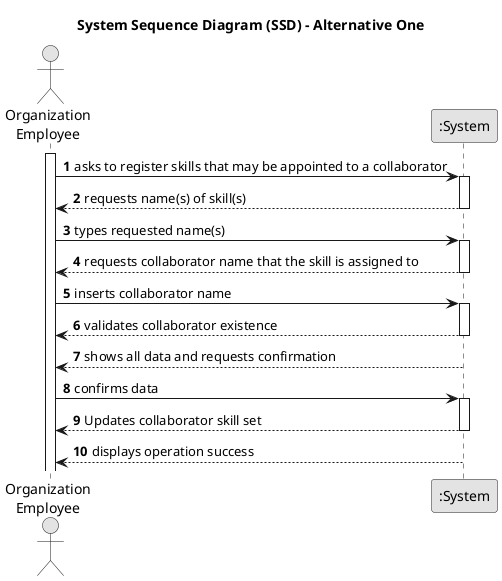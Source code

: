 @startuml
skinparam monochrome true
skinparam packageStyle rectangle
skinparam shadowing false

title System Sequence Diagram (SSD) - Alternative One

autonumber

actor "Organization\nEmployee" as Employee
participant ":System" as System

activate Employee

    Employee -> System : asks to register skills that may be appointed to a collaborator
    activate System

        System --> Employee : requests name(s) of skill(s)
    deactivate System

    Employee -> System : types requested name(s)
    activate System

    System --> Employee : requests collaborator name that the skill is assigned to
    deactivate System

    Employee -> System : inserts collaborator name
    activate System

    System --> Employee : validates collaborator existence
    deactivate System

        System --> Employee : shows all data and requests confirmation
    deactivate System

    Employee -> System : confirms data
    activate System

    System --> Employee : Updates collaborator skill set
        deactivate System

        System --> Employee : displays operation success
    deactivate System

@enduml